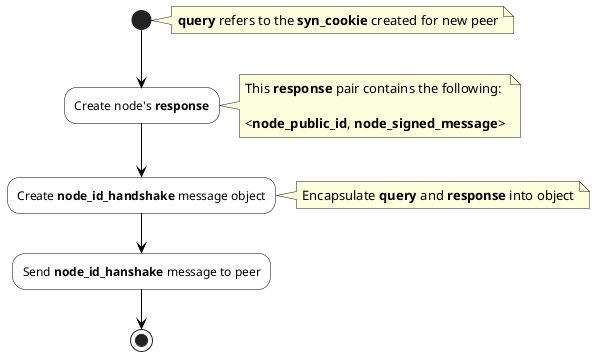 @startuml

skinparam ActivityFontSize 12
skinparam ActivityBackgroundColor #FFFFFF
skinparam ArrowColor Black
skinparam ActivityBorderColor Black

note right
**query** refers to the **syn_cookie** created for new peer
end note

(*)--> Create node's **response**

note right
This **response** pair contains the following:

<**node_public_id**, **node_signed_message**>
end note

-->Create **node_id_handshake** message object
note right
Encapsulate **query** and **response** into object
end note

--> Send **node_id_hanshake** message to peer

-->(*)

@enduml
